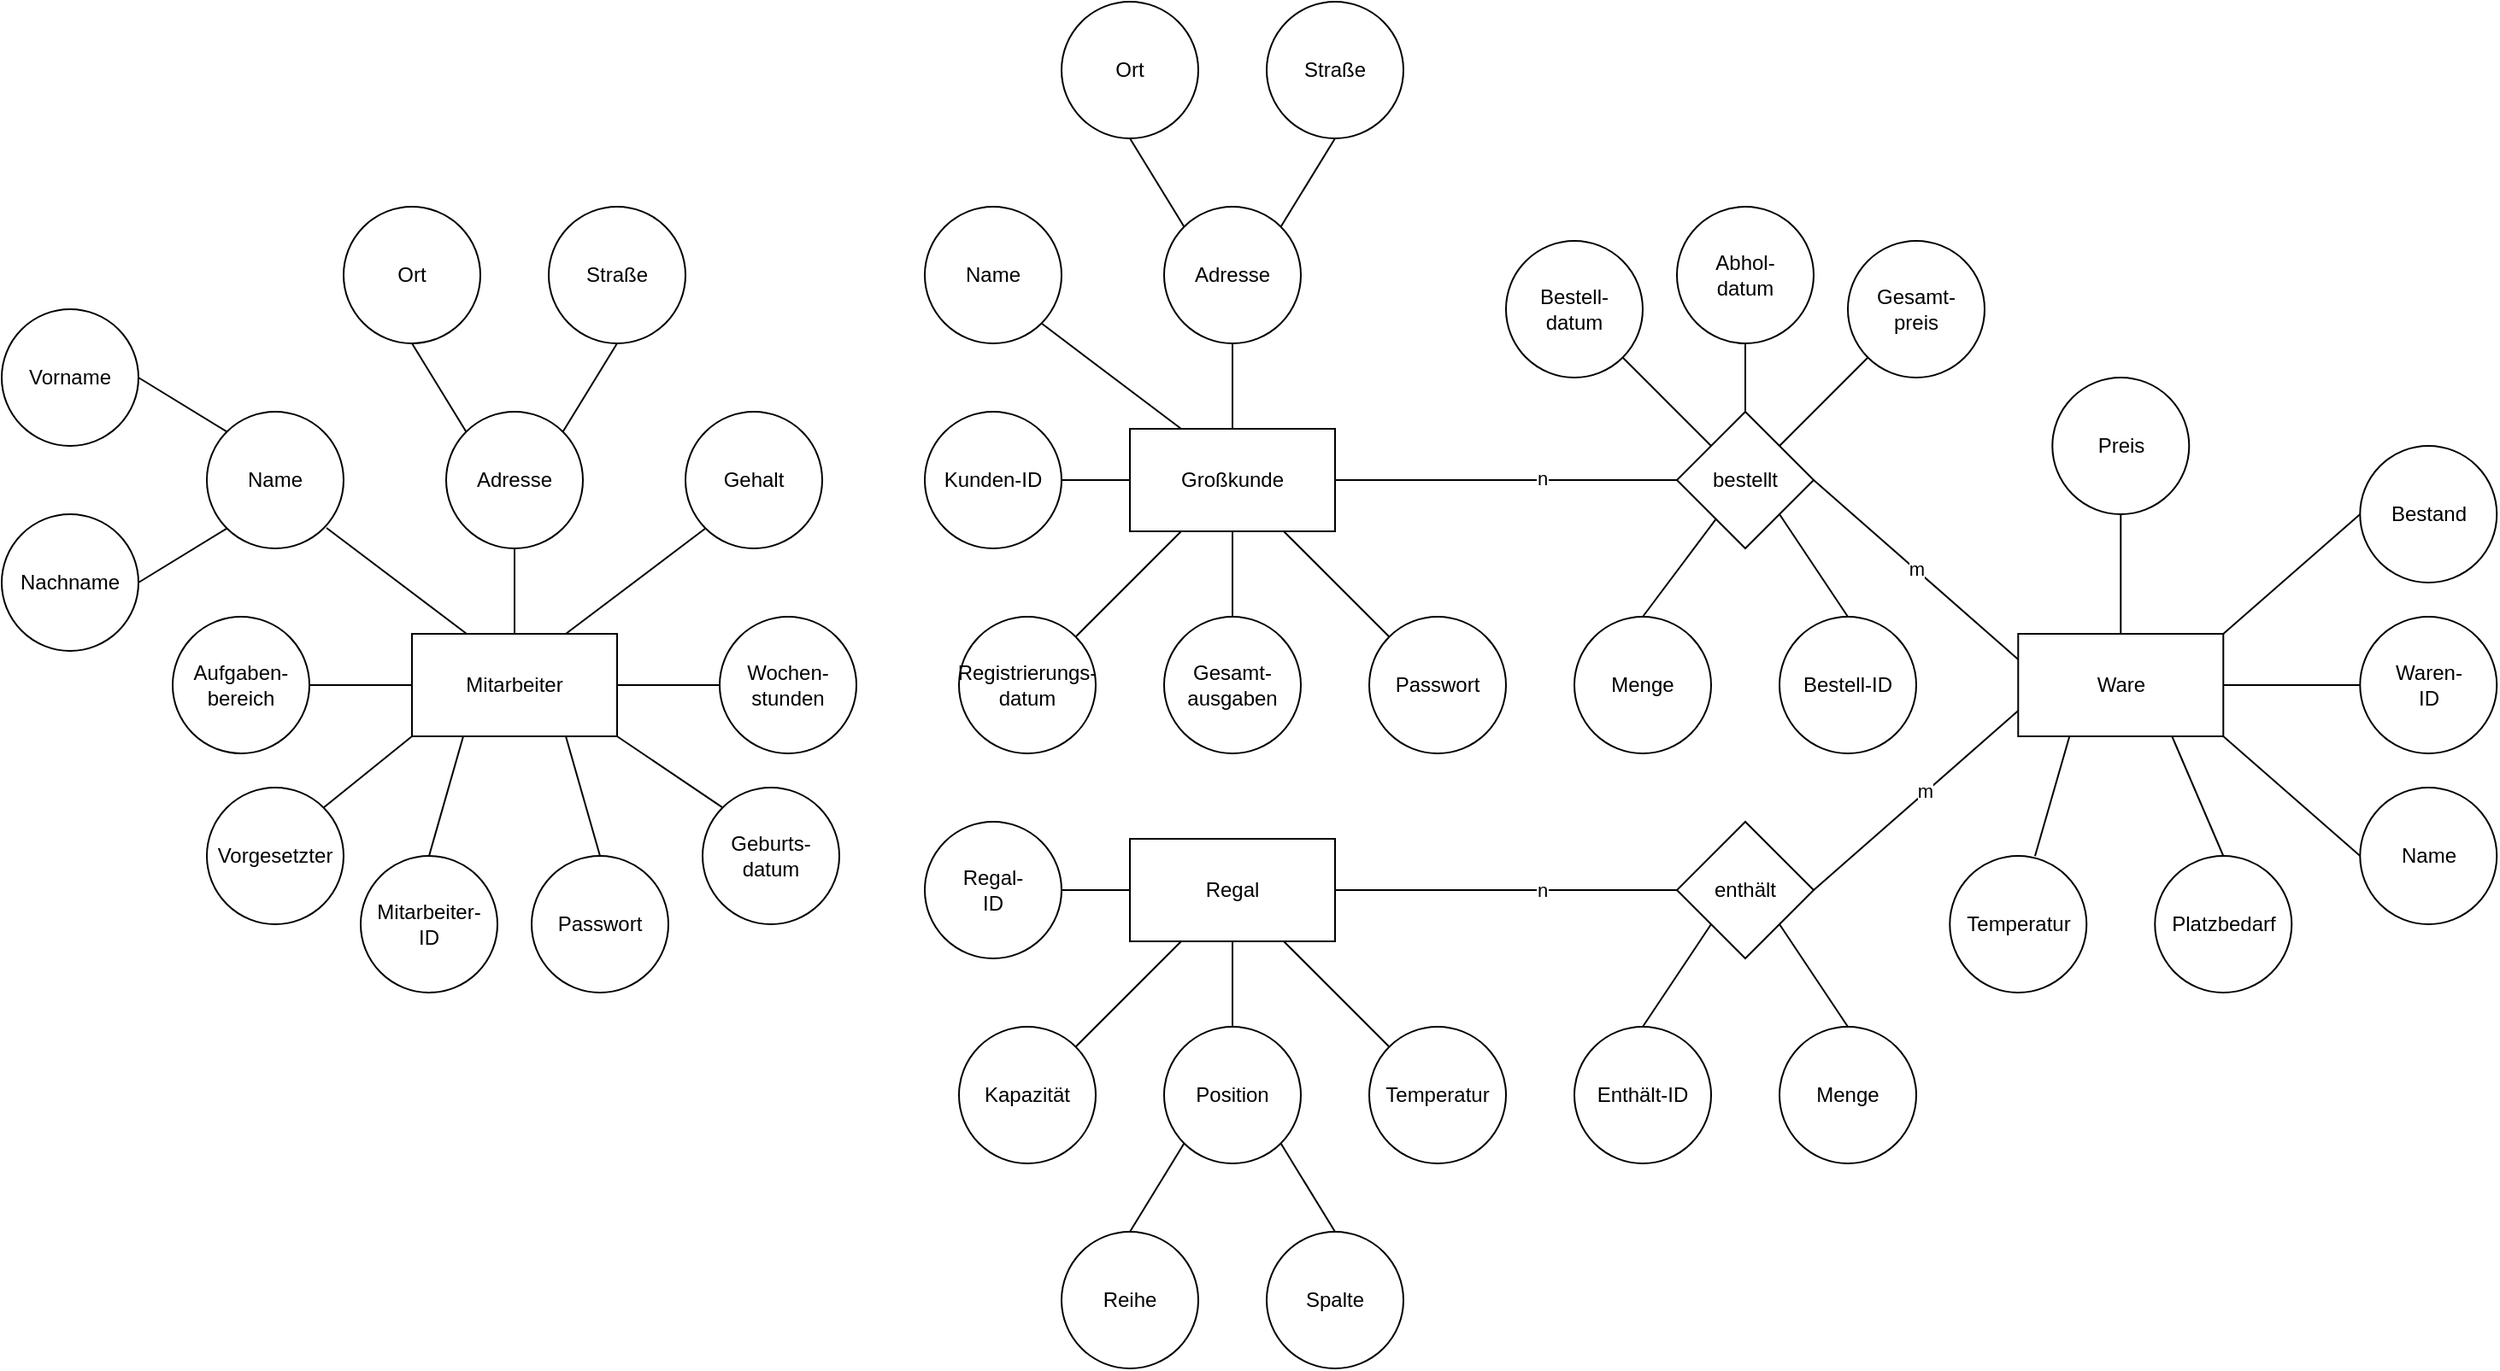 <mxfile version="24.9.3">
  <diagram name="Seite-1" id="Cpa8xOZp_i8nYdTgI-lq">
    <mxGraphModel dx="798" dy="1124" grid="1" gridSize="10" guides="1" tooltips="1" connect="1" arrows="1" fold="1" page="1" pageScale="1" pageWidth="1654" pageHeight="2336" math="0" shadow="0">
      <root>
        <mxCell id="0" />
        <mxCell id="1" parent="0" />
        <mxCell id="iuTfrtJoyuVmR6Xd3acX-3" value="Regal" style="rounded=0;whiteSpace=wrap;html=1;" parent="1" vertex="1">
          <mxGeometry x="700" y="530" width="120" height="60" as="geometry" />
        </mxCell>
        <mxCell id="iuTfrtJoyuVmR6Xd3acX-4" value="Ware" style="rounded=0;whiteSpace=wrap;html=1;" parent="1" vertex="1">
          <mxGeometry x="1219.64" y="410" width="120" height="60" as="geometry" />
        </mxCell>
        <mxCell id="iuTfrtJoyuVmR6Xd3acX-6" value="Mitarbeiter" style="rounded=0;whiteSpace=wrap;html=1;" parent="1" vertex="1">
          <mxGeometry x="280" y="410" width="120" height="60" as="geometry" />
        </mxCell>
        <mxCell id="iuTfrtJoyuVmR6Xd3acX-12" value="Großkunde" style="rounded=0;whiteSpace=wrap;html=1;" parent="1" vertex="1">
          <mxGeometry x="700" y="290" width="120" height="60" as="geometry" />
        </mxCell>
        <mxCell id="iuTfrtJoyuVmR6Xd3acX-18" value="bestellt" style="rhombus;whiteSpace=wrap;html=1;" parent="1" vertex="1">
          <mxGeometry x="1020" y="280" width="80" height="80" as="geometry" />
        </mxCell>
        <mxCell id="iuTfrtJoyuVmR6Xd3acX-19" value="Name" style="ellipse;whiteSpace=wrap;html=1;aspect=fixed;" parent="1" vertex="1">
          <mxGeometry x="580" y="160" width="80" height="80" as="geometry" />
        </mxCell>
        <mxCell id="iuTfrtJoyuVmR6Xd3acX-20" value="Adresse" style="ellipse;whiteSpace=wrap;html=1;aspect=fixed;" parent="1" vertex="1">
          <mxGeometry x="720" y="160" width="80" height="80" as="geometry" />
        </mxCell>
        <mxCell id="iuTfrtJoyuVmR6Xd3acX-21" value="Ort" style="ellipse;whiteSpace=wrap;html=1;aspect=fixed;" parent="1" vertex="1">
          <mxGeometry x="660" y="40" width="80" height="80" as="geometry" />
        </mxCell>
        <mxCell id="iuTfrtJoyuVmR6Xd3acX-22" value="Straße" style="ellipse;whiteSpace=wrap;html=1;aspect=fixed;" parent="1" vertex="1">
          <mxGeometry x="780" y="40" width="80" height="80" as="geometry" />
        </mxCell>
        <mxCell id="iuTfrtJoyuVmR6Xd3acX-29" value="" style="endArrow=none;html=1;rounded=0;entryX=1;entryY=0.5;entryDx=0;entryDy=0;exitX=0;exitY=0.5;exitDx=0;exitDy=0;" parent="1" source="iuTfrtJoyuVmR6Xd3acX-18" target="iuTfrtJoyuVmR6Xd3acX-12" edge="1">
          <mxGeometry width="50" height="50" relative="1" as="geometry">
            <mxPoint x="780" y="510" as="sourcePoint" />
            <mxPoint x="830" y="460" as="targetPoint" />
          </mxGeometry>
        </mxCell>
        <mxCell id="BdsreHYWXE9upy7GvJNc-5" value="n" style="edgeLabel;html=1;align=center;verticalAlign=middle;resizable=0;points=[];" parent="iuTfrtJoyuVmR6Xd3acX-29" vertex="1" connectable="0">
          <mxGeometry x="-0.211" y="-1" relative="1" as="geometry">
            <mxPoint as="offset" />
          </mxGeometry>
        </mxCell>
        <mxCell id="iuTfrtJoyuVmR6Xd3acX-31" value="enthält" style="rhombus;whiteSpace=wrap;html=1;" parent="1" vertex="1">
          <mxGeometry x="1020" y="520" width="80" height="80" as="geometry" />
        </mxCell>
        <mxCell id="iuTfrtJoyuVmR6Xd3acX-33" value="" style="endArrow=none;html=1;rounded=0;entryX=1;entryY=0.5;entryDx=0;entryDy=0;exitX=0;exitY=0.5;exitDx=0;exitDy=0;" parent="1" source="iuTfrtJoyuVmR6Xd3acX-31" target="iuTfrtJoyuVmR6Xd3acX-3" edge="1">
          <mxGeometry width="50" height="50" relative="1" as="geometry">
            <mxPoint x="910" y="450" as="sourcePoint" />
            <mxPoint x="830" y="450" as="targetPoint" />
          </mxGeometry>
        </mxCell>
        <mxCell id="BdsreHYWXE9upy7GvJNc-7" value="n" style="edgeLabel;html=1;align=center;verticalAlign=middle;resizable=0;points=[];" parent="iuTfrtJoyuVmR6Xd3acX-33" vertex="1" connectable="0">
          <mxGeometry x="-0.211" relative="1" as="geometry">
            <mxPoint as="offset" />
          </mxGeometry>
        </mxCell>
        <mxCell id="iuTfrtJoyuVmR6Xd3acX-34" value="Menge" style="ellipse;whiteSpace=wrap;html=1;aspect=fixed;" parent="1" vertex="1">
          <mxGeometry x="1080" y="640" width="80" height="80" as="geometry" />
        </mxCell>
        <mxCell id="iuTfrtJoyuVmR6Xd3acX-35" value="Menge" style="ellipse;whiteSpace=wrap;html=1;aspect=fixed;" parent="1" vertex="1">
          <mxGeometry x="960" y="400" width="80" height="80" as="geometry" />
        </mxCell>
        <mxCell id="iuTfrtJoyuVmR6Xd3acX-36" value="" style="endArrow=none;html=1;rounded=0;entryX=1;entryY=1;entryDx=0;entryDy=0;exitX=0.5;exitY=0;exitDx=0;exitDy=0;" parent="1" source="iuTfrtJoyuVmR6Xd3acX-34" target="iuTfrtJoyuVmR6Xd3acX-31" edge="1">
          <mxGeometry width="50" height="50" relative="1" as="geometry">
            <mxPoint x="1030" y="780" as="sourcePoint" />
            <mxPoint x="1080" y="730" as="targetPoint" />
          </mxGeometry>
        </mxCell>
        <mxCell id="iuTfrtJoyuVmR6Xd3acX-38" value="Bestand" style="ellipse;whiteSpace=wrap;html=1;aspect=fixed;" parent="1" vertex="1">
          <mxGeometry x="1419.64" y="300" width="80" height="80" as="geometry" />
        </mxCell>
        <mxCell id="iuTfrtJoyuVmR6Xd3acX-40" value="Name" style="ellipse;whiteSpace=wrap;html=1;aspect=fixed;" parent="1" vertex="1">
          <mxGeometry x="1419.64" y="500" width="80" height="80" as="geometry" />
        </mxCell>
        <mxCell id="iuTfrtJoyuVmR6Xd3acX-43" value="&lt;div&gt;Aufgaben-&lt;/div&gt;&lt;div&gt;bereich&lt;br&gt;&lt;/div&gt;" style="ellipse;whiteSpace=wrap;html=1;aspect=fixed;" parent="1" vertex="1">
          <mxGeometry x="140" y="400" width="80" height="80" as="geometry" />
        </mxCell>
        <mxCell id="iuTfrtJoyuVmR6Xd3acX-44" value="Gehalt" style="ellipse;whiteSpace=wrap;html=1;aspect=fixed;" parent="1" vertex="1">
          <mxGeometry x="440" y="280" width="80" height="80" as="geometry" />
        </mxCell>
        <mxCell id="iuTfrtJoyuVmR6Xd3acX-45" value="Wochen-stunden" style="ellipse;whiteSpace=wrap;html=1;aspect=fixed;" parent="1" vertex="1">
          <mxGeometry x="460" y="400" width="80" height="80" as="geometry" />
        </mxCell>
        <mxCell id="iuTfrtJoyuVmR6Xd3acX-47" value="Position" style="ellipse;whiteSpace=wrap;html=1;aspect=fixed;" parent="1" vertex="1">
          <mxGeometry x="720" y="640" width="80" height="80" as="geometry" />
        </mxCell>
        <mxCell id="iuTfrtJoyuVmR6Xd3acX-48" value="Reihe" style="ellipse;whiteSpace=wrap;html=1;aspect=fixed;" parent="1" vertex="1">
          <mxGeometry x="660" y="760" width="80" height="80" as="geometry" />
        </mxCell>
        <mxCell id="iuTfrtJoyuVmR6Xd3acX-49" value="Spalte" style="ellipse;whiteSpace=wrap;html=1;aspect=fixed;" parent="1" vertex="1">
          <mxGeometry x="780" y="760" width="80" height="80" as="geometry" />
        </mxCell>
        <mxCell id="iuTfrtJoyuVmR6Xd3acX-50" value="&lt;div&gt;Kunden-ID&lt;br&gt;&lt;/div&gt;" style="ellipse;whiteSpace=wrap;html=1;aspect=fixed;" parent="1" vertex="1">
          <mxGeometry x="580" y="280" width="80" height="80" as="geometry" />
        </mxCell>
        <mxCell id="iuTfrtJoyuVmR6Xd3acX-51" value="&lt;div&gt;Regal-&lt;/div&gt;&lt;div&gt;ID&lt;br&gt;&lt;/div&gt;" style="ellipse;whiteSpace=wrap;html=1;aspect=fixed;" parent="1" vertex="1">
          <mxGeometry x="580" y="520" width="80" height="80" as="geometry" />
        </mxCell>
        <mxCell id="iuTfrtJoyuVmR6Xd3acX-52" value="&lt;div&gt;Waren-&lt;/div&gt;&lt;div&gt;ID&lt;br&gt;&lt;/div&gt;" style="ellipse;whiteSpace=wrap;html=1;aspect=fixed;" parent="1" vertex="1">
          <mxGeometry x="1419.64" y="400" width="80" height="80" as="geometry" />
        </mxCell>
        <mxCell id="iuTfrtJoyuVmR6Xd3acX-53" value="" style="endArrow=none;html=1;rounded=0;entryX=1;entryY=0.5;entryDx=0;entryDy=0;exitX=0;exitY=0.5;exitDx=0;exitDy=0;" parent="1" source="iuTfrtJoyuVmR6Xd3acX-52" target="iuTfrtJoyuVmR6Xd3acX-4" edge="1">
          <mxGeometry width="50" height="50" relative="1" as="geometry">
            <mxPoint x="1149.64" y="760" as="sourcePoint" />
            <mxPoint x="1199.64" y="710" as="targetPoint" />
          </mxGeometry>
        </mxCell>
        <mxCell id="iuTfrtJoyuVmR6Xd3acX-54" value="" style="endArrow=none;html=1;rounded=0;exitX=0.5;exitY=1;exitDx=0;exitDy=0;entryX=1;entryY=0;entryDx=0;entryDy=0;" parent="1" source="iuTfrtJoyuVmR6Xd3acX-22" target="iuTfrtJoyuVmR6Xd3acX-20" edge="1">
          <mxGeometry width="50" height="50" relative="1" as="geometry">
            <mxPoint x="840" y="180" as="sourcePoint" />
            <mxPoint x="890" y="130" as="targetPoint" />
          </mxGeometry>
        </mxCell>
        <mxCell id="iuTfrtJoyuVmR6Xd3acX-55" value="" style="endArrow=none;html=1;rounded=0;exitX=0.5;exitY=1;exitDx=0;exitDy=0;entryX=0;entryY=0;entryDx=0;entryDy=0;" parent="1" source="iuTfrtJoyuVmR6Xd3acX-21" target="iuTfrtJoyuVmR6Xd3acX-20" edge="1">
          <mxGeometry width="50" height="50" relative="1" as="geometry">
            <mxPoint x="862" y="118" as="sourcePoint" />
            <mxPoint x="798" y="182" as="targetPoint" />
          </mxGeometry>
        </mxCell>
        <mxCell id="iuTfrtJoyuVmR6Xd3acX-57" value="" style="endArrow=none;html=1;rounded=0;exitX=0.5;exitY=1;exitDx=0;exitDy=0;entryX=0.5;entryY=0;entryDx=0;entryDy=0;" parent="1" source="iuTfrtJoyuVmR6Xd3acX-20" target="iuTfrtJoyuVmR6Xd3acX-12" edge="1">
          <mxGeometry width="50" height="50" relative="1" as="geometry">
            <mxPoint x="770" y="130" as="sourcePoint" />
            <mxPoint x="770" y="170" as="targetPoint" />
          </mxGeometry>
        </mxCell>
        <mxCell id="iuTfrtJoyuVmR6Xd3acX-58" value="" style="endArrow=none;html=1;rounded=0;exitX=1;exitY=1;exitDx=0;exitDy=0;entryX=0.25;entryY=0;entryDx=0;entryDy=0;" parent="1" source="iuTfrtJoyuVmR6Xd3acX-19" target="iuTfrtJoyuVmR6Xd3acX-12" edge="1">
          <mxGeometry width="50" height="50" relative="1" as="geometry">
            <mxPoint x="770" y="250" as="sourcePoint" />
            <mxPoint x="770" y="300" as="targetPoint" />
          </mxGeometry>
        </mxCell>
        <mxCell id="iuTfrtJoyuVmR6Xd3acX-59" value="" style="endArrow=none;html=1;rounded=0;exitX=1;exitY=0.5;exitDx=0;exitDy=0;entryX=0;entryY=0.5;entryDx=0;entryDy=0;" parent="1" source="iuTfrtJoyuVmR6Xd3acX-50" target="iuTfrtJoyuVmR6Xd3acX-12" edge="1">
          <mxGeometry width="50" height="50" relative="1" as="geometry">
            <mxPoint x="658" y="238" as="sourcePoint" />
            <mxPoint x="710" y="300" as="targetPoint" />
          </mxGeometry>
        </mxCell>
        <mxCell id="iuTfrtJoyuVmR6Xd3acX-60" value="" style="endArrow=none;html=1;rounded=0;exitX=1;exitY=0.5;exitDx=0;exitDy=0;entryX=0;entryY=0.5;entryDx=0;entryDy=0;" parent="1" source="iuTfrtJoyuVmR6Xd3acX-51" target="iuTfrtJoyuVmR6Xd3acX-3" edge="1">
          <mxGeometry width="50" height="50" relative="1" as="geometry">
            <mxPoint x="670" y="450" as="sourcePoint" />
            <mxPoint x="710" y="450" as="targetPoint" />
          </mxGeometry>
        </mxCell>
        <mxCell id="iuTfrtJoyuVmR6Xd3acX-61" value="" style="endArrow=none;html=1;rounded=0;exitX=0.5;exitY=0;exitDx=0;exitDy=0;entryX=0.5;entryY=1;entryDx=0;entryDy=0;" parent="1" source="iuTfrtJoyuVmR6Xd3acX-47" target="iuTfrtJoyuVmR6Xd3acX-3" edge="1">
          <mxGeometry width="50" height="50" relative="1" as="geometry">
            <mxPoint x="670" y="570" as="sourcePoint" />
            <mxPoint x="710" y="570" as="targetPoint" />
          </mxGeometry>
        </mxCell>
        <mxCell id="iuTfrtJoyuVmR6Xd3acX-62" value="" style="endArrow=none;html=1;rounded=0;exitX=1;exitY=1;exitDx=0;exitDy=0;entryX=0.5;entryY=0;entryDx=0;entryDy=0;" parent="1" source="iuTfrtJoyuVmR6Xd3acX-47" target="iuTfrtJoyuVmR6Xd3acX-49" edge="1">
          <mxGeometry width="50" height="50" relative="1" as="geometry">
            <mxPoint x="770" y="650" as="sourcePoint" />
            <mxPoint x="770" y="600" as="targetPoint" />
          </mxGeometry>
        </mxCell>
        <mxCell id="iuTfrtJoyuVmR6Xd3acX-63" value="" style="endArrow=none;html=1;rounded=0;exitX=0;exitY=1;exitDx=0;exitDy=0;entryX=0.5;entryY=0;entryDx=0;entryDy=0;" parent="1" source="iuTfrtJoyuVmR6Xd3acX-47" target="iuTfrtJoyuVmR6Xd3acX-48" edge="1">
          <mxGeometry width="50" height="50" relative="1" as="geometry">
            <mxPoint x="798" y="718" as="sourcePoint" />
            <mxPoint x="830" y="770" as="targetPoint" />
          </mxGeometry>
        </mxCell>
        <mxCell id="iuTfrtJoyuVmR6Xd3acX-65" value="" style="endArrow=none;html=1;rounded=0;entryX=0;entryY=0.5;entryDx=0;entryDy=0;exitX=1;exitY=0;exitDx=0;exitDy=0;" parent="1" source="iuTfrtJoyuVmR6Xd3acX-4" target="iuTfrtJoyuVmR6Xd3acX-38" edge="1">
          <mxGeometry width="50" height="50" relative="1" as="geometry">
            <mxPoint x="1289.64" y="840" as="sourcePoint" />
            <mxPoint x="1339.64" y="790" as="targetPoint" />
          </mxGeometry>
        </mxCell>
        <mxCell id="iuTfrtJoyuVmR6Xd3acX-66" value="" style="endArrow=none;html=1;rounded=0;entryX=1;entryY=1;entryDx=0;entryDy=0;exitX=0;exitY=0.5;exitDx=0;exitDy=0;" parent="1" source="iuTfrtJoyuVmR6Xd3acX-40" target="iuTfrtJoyuVmR6Xd3acX-4" edge="1">
          <mxGeometry width="50" height="50" relative="1" as="geometry">
            <mxPoint x="1299.64" y="770" as="sourcePoint" />
            <mxPoint x="1349.64" y="720" as="targetPoint" />
          </mxGeometry>
        </mxCell>
        <mxCell id="iuTfrtJoyuVmR6Xd3acX-67" value="&lt;div&gt;Mitarbeiter-&lt;/div&gt;&lt;div&gt;ID&lt;br&gt;&lt;/div&gt;" style="ellipse;whiteSpace=wrap;html=1;aspect=fixed;" parent="1" vertex="1">
          <mxGeometry x="250" y="540" width="80" height="80" as="geometry" />
        </mxCell>
        <mxCell id="iuTfrtJoyuVmR6Xd3acX-68" value="Name" style="ellipse;whiteSpace=wrap;html=1;aspect=fixed;" parent="1" vertex="1">
          <mxGeometry x="160" y="280" width="80" height="80" as="geometry" />
        </mxCell>
        <mxCell id="iuTfrtJoyuVmR6Xd3acX-69" value="Adresse" style="ellipse;whiteSpace=wrap;html=1;aspect=fixed;" parent="1" vertex="1">
          <mxGeometry x="300" y="280" width="80" height="80" as="geometry" />
        </mxCell>
        <mxCell id="iuTfrtJoyuVmR6Xd3acX-70" value="Ort" style="ellipse;whiteSpace=wrap;html=1;aspect=fixed;" parent="1" vertex="1">
          <mxGeometry x="240" y="160" width="80" height="80" as="geometry" />
        </mxCell>
        <mxCell id="iuTfrtJoyuVmR6Xd3acX-71" value="Straße" style="ellipse;whiteSpace=wrap;html=1;aspect=fixed;" parent="1" vertex="1">
          <mxGeometry x="360" y="160" width="80" height="80" as="geometry" />
        </mxCell>
        <mxCell id="iuTfrtJoyuVmR6Xd3acX-73" value="" style="endArrow=none;html=1;rounded=0;exitX=0.5;exitY=1;exitDx=0;exitDy=0;entryX=1;entryY=0;entryDx=0;entryDy=0;" parent="1" source="iuTfrtJoyuVmR6Xd3acX-71" target="iuTfrtJoyuVmR6Xd3acX-69" edge="1">
          <mxGeometry width="50" height="50" relative="1" as="geometry">
            <mxPoint x="420" y="300" as="sourcePoint" />
            <mxPoint x="470" y="250" as="targetPoint" />
          </mxGeometry>
        </mxCell>
        <mxCell id="iuTfrtJoyuVmR6Xd3acX-77" value="" style="endArrow=none;html=1;rounded=0;exitX=1;exitY=1;exitDx=0;exitDy=0;entryX=0.25;entryY=0;entryDx=0;entryDy=0;" parent="1" edge="1">
          <mxGeometry width="50" height="50" relative="1" as="geometry">
            <mxPoint x="230" y="348" as="sourcePoint" />
            <mxPoint x="312" y="410" as="targetPoint" />
          </mxGeometry>
        </mxCell>
        <mxCell id="iuTfrtJoyuVmR6Xd3acX-81" style="rounded=0;orthogonalLoop=1;jettySize=auto;html=1;exitX=1;exitY=0.5;exitDx=0;exitDy=0;entryX=0;entryY=0;entryDx=0;entryDy=0;endArrow=none;endFill=0;" parent="1" source="iuTfrtJoyuVmR6Xd3acX-78" target="iuTfrtJoyuVmR6Xd3acX-68" edge="1">
          <mxGeometry relative="1" as="geometry" />
        </mxCell>
        <mxCell id="iuTfrtJoyuVmR6Xd3acX-78" value="Vorname" style="ellipse;whiteSpace=wrap;html=1;aspect=fixed;" parent="1" vertex="1">
          <mxGeometry x="40" y="220" width="80" height="80" as="geometry" />
        </mxCell>
        <mxCell id="iuTfrtJoyuVmR6Xd3acX-80" style="rounded=0;orthogonalLoop=1;jettySize=auto;html=1;exitX=1;exitY=0.5;exitDx=0;exitDy=0;entryX=0;entryY=1;entryDx=0;entryDy=0;startArrow=none;startFill=0;endArrow=none;endFill=0;" parent="1" source="iuTfrtJoyuVmR6Xd3acX-79" target="iuTfrtJoyuVmR6Xd3acX-68" edge="1">
          <mxGeometry relative="1" as="geometry" />
        </mxCell>
        <mxCell id="iuTfrtJoyuVmR6Xd3acX-79" value="Nachname" style="ellipse;whiteSpace=wrap;html=1;aspect=fixed;" parent="1" vertex="1">
          <mxGeometry x="40" y="340" width="80" height="80" as="geometry" />
        </mxCell>
        <mxCell id="iuTfrtJoyuVmR6Xd3acX-82" value="" style="endArrow=none;html=1;rounded=0;exitX=0;exitY=1;exitDx=0;exitDy=0;entryX=0.75;entryY=0;entryDx=0;entryDy=0;" parent="1" source="iuTfrtJoyuVmR6Xd3acX-44" target="iuTfrtJoyuVmR6Xd3acX-6" edge="1">
          <mxGeometry width="50" height="50" relative="1" as="geometry">
            <mxPoint x="240" y="358" as="sourcePoint" />
            <mxPoint x="322" y="420" as="targetPoint" />
          </mxGeometry>
        </mxCell>
        <mxCell id="iuTfrtJoyuVmR6Xd3acX-83" value="Preis" style="ellipse;whiteSpace=wrap;html=1;aspect=fixed;" parent="1" vertex="1">
          <mxGeometry x="1239.64" y="260" width="80" height="80" as="geometry" />
        </mxCell>
        <mxCell id="iuTfrtJoyuVmR6Xd3acX-84" value="" style="endArrow=none;html=1;rounded=0;entryX=1;entryY=0.5;entryDx=0;entryDy=0;exitX=0;exitY=0.75;exitDx=0;exitDy=0;" parent="1" source="iuTfrtJoyuVmR6Xd3acX-4" target="iuTfrtJoyuVmR6Xd3acX-31" edge="1">
          <mxGeometry width="50" height="50" relative="1" as="geometry">
            <mxPoint x="1130" y="540" as="sourcePoint" />
            <mxPoint x="1180" y="490" as="targetPoint" />
          </mxGeometry>
        </mxCell>
        <mxCell id="BdsreHYWXE9upy7GvJNc-8" value="m" style="edgeLabel;html=1;align=center;verticalAlign=middle;resizable=0;points=[];" parent="iuTfrtJoyuVmR6Xd3acX-84" vertex="1" connectable="0">
          <mxGeometry x="-0.086" y="-1" relative="1" as="geometry">
            <mxPoint as="offset" />
          </mxGeometry>
        </mxCell>
        <mxCell id="iuTfrtJoyuVmR6Xd3acX-85" value="" style="endArrow=none;html=1;rounded=0;entryX=1;entryY=0.5;entryDx=0;entryDy=0;exitX=0;exitY=0.25;exitDx=0;exitDy=0;" parent="1" source="iuTfrtJoyuVmR6Xd3acX-4" target="iuTfrtJoyuVmR6Xd3acX-18" edge="1">
          <mxGeometry width="50" height="50" relative="1" as="geometry">
            <mxPoint x="1150" y="405" as="sourcePoint" />
            <mxPoint x="1070" y="450" as="targetPoint" />
          </mxGeometry>
        </mxCell>
        <mxCell id="BdsreHYWXE9upy7GvJNc-6" value="m" style="edgeLabel;html=1;align=center;verticalAlign=middle;resizable=0;points=[];" parent="iuTfrtJoyuVmR6Xd3acX-85" vertex="1" connectable="0">
          <mxGeometry x="0.007" y="-1" relative="1" as="geometry">
            <mxPoint as="offset" />
          </mxGeometry>
        </mxCell>
        <mxCell id="iuTfrtJoyuVmR6Xd3acX-86" value="" style="endArrow=none;html=1;rounded=0;entryX=0.5;entryY=1;entryDx=0;entryDy=0;exitX=0.5;exitY=0;exitDx=0;exitDy=0;" parent="1" source="iuTfrtJoyuVmR6Xd3acX-4" target="iuTfrtJoyuVmR6Xd3acX-83" edge="1">
          <mxGeometry width="50" height="50" relative="1" as="geometry">
            <mxPoint x="1349.64" y="420" as="sourcePoint" />
            <mxPoint x="1429.64" y="350" as="targetPoint" />
          </mxGeometry>
        </mxCell>
        <mxCell id="iuTfrtJoyuVmR6Xd3acX-90" value="" style="endArrow=none;html=1;rounded=0;exitX=1;exitY=0.5;exitDx=0;exitDy=0;entryX=0;entryY=0.5;entryDx=0;entryDy=0;" parent="1" source="iuTfrtJoyuVmR6Xd3acX-6" target="iuTfrtJoyuVmR6Xd3acX-45" edge="1">
          <mxGeometry width="50" height="50" relative="1" as="geometry">
            <mxPoint x="400" y="479" as="sourcePoint" />
            <mxPoint x="460" y="479" as="targetPoint" />
          </mxGeometry>
        </mxCell>
        <mxCell id="iuTfrtJoyuVmR6Xd3acX-91" value="" style="endArrow=none;html=1;rounded=0;exitX=1;exitY=0.5;exitDx=0;exitDy=0;entryX=0;entryY=0.5;entryDx=0;entryDy=0;" parent="1" source="iuTfrtJoyuVmR6Xd3acX-43" target="iuTfrtJoyuVmR6Xd3acX-6" edge="1">
          <mxGeometry width="50" height="50" relative="1" as="geometry">
            <mxPoint x="410" y="450" as="sourcePoint" />
            <mxPoint x="470" y="450" as="targetPoint" />
          </mxGeometry>
        </mxCell>
        <mxCell id="iuTfrtJoyuVmR6Xd3acX-92" value="" style="endArrow=none;html=1;rounded=0;exitX=0.25;exitY=1;exitDx=0;exitDy=0;entryX=0.5;entryY=0;entryDx=0;entryDy=0;" parent="1" source="iuTfrtJoyuVmR6Xd3acX-6" target="iuTfrtJoyuVmR6Xd3acX-67" edge="1">
          <mxGeometry width="50" height="50" relative="1" as="geometry">
            <mxPoint x="440" y="590" as="sourcePoint" />
            <mxPoint x="440" y="640" as="targetPoint" />
          </mxGeometry>
        </mxCell>
        <mxCell id="iuTfrtJoyuVmR6Xd3acX-97" value="" style="endArrow=none;html=1;rounded=0;exitX=0.5;exitY=0;exitDx=0;exitDy=0;entryX=0.5;entryY=1;entryDx=0;entryDy=0;" parent="1" source="iuTfrtJoyuVmR6Xd3acX-6" target="iuTfrtJoyuVmR6Xd3acX-69" edge="1">
          <mxGeometry width="50" height="50" relative="1" as="geometry">
            <mxPoint x="350" y="250" as="sourcePoint" />
            <mxPoint x="350" y="290" as="targetPoint" />
          </mxGeometry>
        </mxCell>
        <mxCell id="BdsreHYWXE9upy7GvJNc-1" value="&lt;div&gt;Geburts-&lt;/div&gt;&lt;div&gt;datum&lt;/div&gt;" style="ellipse;whiteSpace=wrap;html=1;aspect=fixed;" parent="1" vertex="1">
          <mxGeometry x="450" y="500" width="80" height="80" as="geometry" />
        </mxCell>
        <mxCell id="BdsreHYWXE9upy7GvJNc-2" value="" style="endArrow=none;html=1;rounded=0;exitX=1;exitY=1;exitDx=0;exitDy=0;entryX=0;entryY=0;entryDx=0;entryDy=0;" parent="1" source="iuTfrtJoyuVmR6Xd3acX-6" target="BdsreHYWXE9upy7GvJNc-1" edge="1">
          <mxGeometry width="50" height="50" relative="1" as="geometry">
            <mxPoint x="410" y="450" as="sourcePoint" />
            <mxPoint x="470" y="450" as="targetPoint" />
          </mxGeometry>
        </mxCell>
        <mxCell id="BdsreHYWXE9upy7GvJNc-3" value="Vorgesetzter" style="ellipse;whiteSpace=wrap;html=1;aspect=fixed;" parent="1" vertex="1">
          <mxGeometry x="160" y="500" width="80" height="80" as="geometry" />
        </mxCell>
        <mxCell id="BdsreHYWXE9upy7GvJNc-4" value="" style="endArrow=none;html=1;rounded=0;exitX=1;exitY=0;exitDx=0;exitDy=0;entryX=0;entryY=1;entryDx=0;entryDy=0;" parent="1" source="BdsreHYWXE9upy7GvJNc-3" target="iuTfrtJoyuVmR6Xd3acX-6" edge="1">
          <mxGeometry width="50" height="50" relative="1" as="geometry">
            <mxPoint x="240" y="358" as="sourcePoint" />
            <mxPoint x="322" y="420" as="targetPoint" />
          </mxGeometry>
        </mxCell>
        <mxCell id="BdsreHYWXE9upy7GvJNc-9" value="&lt;div&gt;Registrierungs-&lt;/div&gt;&lt;div&gt;datum&lt;br&gt;&lt;/div&gt;" style="ellipse;whiteSpace=wrap;html=1;aspect=fixed;" parent="1" vertex="1">
          <mxGeometry x="600" y="400" width="80" height="80" as="geometry" />
        </mxCell>
        <mxCell id="BdsreHYWXE9upy7GvJNc-10" value="&lt;div&gt;Gesamt-&lt;/div&gt;&lt;div&gt;ausgaben&lt;br&gt;&lt;/div&gt;" style="ellipse;whiteSpace=wrap;html=1;aspect=fixed;" parent="1" vertex="1">
          <mxGeometry x="720" y="400" width="80" height="80" as="geometry" />
        </mxCell>
        <mxCell id="BdsreHYWXE9upy7GvJNc-11" value="" style="endArrow=none;html=1;rounded=0;exitX=1;exitY=0;exitDx=0;exitDy=0;entryX=0.25;entryY=1;entryDx=0;entryDy=0;" parent="1" source="BdsreHYWXE9upy7GvJNc-9" target="iuTfrtJoyuVmR6Xd3acX-12" edge="1">
          <mxGeometry width="50" height="50" relative="1" as="geometry">
            <mxPoint x="658" y="238" as="sourcePoint" />
            <mxPoint x="740" y="300" as="targetPoint" />
          </mxGeometry>
        </mxCell>
        <mxCell id="BdsreHYWXE9upy7GvJNc-12" value="" style="endArrow=none;html=1;rounded=0;exitX=0.5;exitY=0;exitDx=0;exitDy=0;entryX=0.5;entryY=1;entryDx=0;entryDy=0;" parent="1" source="BdsreHYWXE9upy7GvJNc-10" target="iuTfrtJoyuVmR6Xd3acX-12" edge="1">
          <mxGeometry width="50" height="50" relative="1" as="geometry">
            <mxPoint x="658" y="422" as="sourcePoint" />
            <mxPoint x="740" y="360" as="targetPoint" />
          </mxGeometry>
        </mxCell>
        <mxCell id="BdsreHYWXE9upy7GvJNc-13" value="Platzbedarf" style="ellipse;whiteSpace=wrap;html=1;aspect=fixed;" parent="1" vertex="1">
          <mxGeometry x="1299.64" y="540" width="80" height="80" as="geometry" />
        </mxCell>
        <mxCell id="BdsreHYWXE9upy7GvJNc-14" value="" style="endArrow=none;html=1;rounded=0;entryX=0.75;entryY=1;entryDx=0;entryDy=0;exitX=0.5;exitY=0;exitDx=0;exitDy=0;" parent="1" source="BdsreHYWXE9upy7GvJNc-13" target="iuTfrtJoyuVmR6Xd3acX-4" edge="1">
          <mxGeometry width="50" height="50" relative="1" as="geometry">
            <mxPoint x="1429.64" y="550" as="sourcePoint" />
            <mxPoint x="1349.64" y="480" as="targetPoint" />
          </mxGeometry>
        </mxCell>
        <mxCell id="BdsreHYWXE9upy7GvJNc-15" value="Kapazität" style="ellipse;whiteSpace=wrap;html=1;aspect=fixed;" parent="1" vertex="1">
          <mxGeometry x="600" y="640" width="80" height="80" as="geometry" />
        </mxCell>
        <mxCell id="BdsreHYWXE9upy7GvJNc-16" value="" style="endArrow=none;html=1;rounded=0;exitX=1;exitY=0;exitDx=0;exitDy=0;entryX=0.25;entryY=1;entryDx=0;entryDy=0;" parent="1" source="BdsreHYWXE9upy7GvJNc-15" target="iuTfrtJoyuVmR6Xd3acX-3" edge="1">
          <mxGeometry width="50" height="50" relative="1" as="geometry">
            <mxPoint x="670" y="570" as="sourcePoint" />
            <mxPoint x="710" y="570" as="targetPoint" />
          </mxGeometry>
        </mxCell>
        <mxCell id="BdsreHYWXE9upy7GvJNc-17" value="Temperatur" style="ellipse;whiteSpace=wrap;html=1;aspect=fixed;" parent="1" vertex="1">
          <mxGeometry x="840" y="640" width="80" height="80" as="geometry" />
        </mxCell>
        <mxCell id="BdsreHYWXE9upy7GvJNc-18" value="Temperatur" style="ellipse;whiteSpace=wrap;html=1;aspect=fixed;" parent="1" vertex="1">
          <mxGeometry x="1179.64" y="540" width="80" height="80" as="geometry" />
        </mxCell>
        <mxCell id="BdsreHYWXE9upy7GvJNc-19" value="" style="endArrow=none;html=1;rounded=0;entryX=0.25;entryY=1;entryDx=0;entryDy=0;exitX=0.623;exitY=0.002;exitDx=0;exitDy=0;exitPerimeter=0;" parent="1" source="BdsreHYWXE9upy7GvJNc-18" target="iuTfrtJoyuVmR6Xd3acX-4" edge="1">
          <mxGeometry width="50" height="50" relative="1" as="geometry">
            <mxPoint x="1349.64" y="550" as="sourcePoint" />
            <mxPoint x="1319.64" y="480" as="targetPoint" />
          </mxGeometry>
        </mxCell>
        <mxCell id="BdsreHYWXE9upy7GvJNc-20" value="" style="endArrow=none;html=1;rounded=0;exitX=0.75;exitY=1;exitDx=0;exitDy=0;entryX=0;entryY=0;entryDx=0;entryDy=0;" parent="1" source="iuTfrtJoyuVmR6Xd3acX-3" target="BdsreHYWXE9upy7GvJNc-17" edge="1">
          <mxGeometry width="50" height="50" relative="1" as="geometry">
            <mxPoint x="678" y="662" as="sourcePoint" />
            <mxPoint x="740" y="600" as="targetPoint" />
          </mxGeometry>
        </mxCell>
        <mxCell id="BdsreHYWXE9upy7GvJNc-21" value="" style="endArrow=none;html=1;rounded=0;entryX=0.5;entryY=0;entryDx=0;entryDy=0;" parent="1" source="iuTfrtJoyuVmR6Xd3acX-18" target="iuTfrtJoyuVmR6Xd3acX-35" edge="1">
          <mxGeometry width="50" height="50" relative="1" as="geometry">
            <mxPoint x="1210" y="360" as="sourcePoint" />
            <mxPoint x="1060" y="400" as="targetPoint" />
          </mxGeometry>
        </mxCell>
        <mxCell id="lBME67sRH_QTWLCMI0Vc-2" value="&lt;div&gt;Abhol-&lt;/div&gt;&lt;div&gt;datum&lt;br&gt;&lt;/div&gt;" style="ellipse;whiteSpace=wrap;html=1;aspect=fixed;" parent="1" vertex="1">
          <mxGeometry x="1020" y="160" width="80" height="80" as="geometry" />
        </mxCell>
        <mxCell id="lBME67sRH_QTWLCMI0Vc-3" value="&lt;div&gt;Bestell-&lt;/div&gt;&lt;div&gt;datum&lt;br&gt;&lt;/div&gt;" style="ellipse;whiteSpace=wrap;html=1;aspect=fixed;" parent="1" vertex="1">
          <mxGeometry x="920" y="180" width="80" height="80" as="geometry" />
        </mxCell>
        <mxCell id="lBME67sRH_QTWLCMI0Vc-4" value="&lt;div&gt;Gesamt-&lt;/div&gt;&lt;div&gt;preis&lt;br&gt;&lt;/div&gt;" style="ellipse;whiteSpace=wrap;html=1;aspect=fixed;" parent="1" vertex="1">
          <mxGeometry x="1120" y="180" width="80" height="80" as="geometry" />
        </mxCell>
        <mxCell id="lBME67sRH_QTWLCMI0Vc-11" value="" style="endArrow=none;html=1;rounded=0;exitX=1;exitY=1;exitDx=0;exitDy=0;entryX=0;entryY=0;entryDx=0;entryDy=0;" parent="1" source="lBME67sRH_QTWLCMI0Vc-3" target="iuTfrtJoyuVmR6Xd3acX-18" edge="1">
          <mxGeometry width="50" height="50" relative="1" as="geometry">
            <mxPoint x="1030" y="370" as="sourcePoint" />
            <mxPoint x="1030" y="410" as="targetPoint" />
          </mxGeometry>
        </mxCell>
        <mxCell id="lBME67sRH_QTWLCMI0Vc-12" value="" style="endArrow=none;html=1;rounded=0;exitX=0.5;exitY=1;exitDx=0;exitDy=0;entryX=0.5;entryY=0;entryDx=0;entryDy=0;" parent="1" source="lBME67sRH_QTWLCMI0Vc-2" target="iuTfrtJoyuVmR6Xd3acX-18" edge="1">
          <mxGeometry width="50" height="50" relative="1" as="geometry">
            <mxPoint x="998" y="258" as="sourcePoint" />
            <mxPoint x="1050" y="310" as="targetPoint" />
          </mxGeometry>
        </mxCell>
        <mxCell id="lBME67sRH_QTWLCMI0Vc-13" value="" style="endArrow=none;html=1;rounded=0;exitX=0;exitY=1;exitDx=0;exitDy=0;entryX=1;entryY=0;entryDx=0;entryDy=0;" parent="1" source="lBME67sRH_QTWLCMI0Vc-4" target="iuTfrtJoyuVmR6Xd3acX-18" edge="1">
          <mxGeometry width="50" height="50" relative="1" as="geometry">
            <mxPoint x="1070" y="250" as="sourcePoint" />
            <mxPoint x="1070" y="290" as="targetPoint" />
          </mxGeometry>
        </mxCell>
        <mxCell id="lBME67sRH_QTWLCMI0Vc-14" value="Passwort" style="ellipse;whiteSpace=wrap;html=1;aspect=fixed;" parent="1" vertex="1">
          <mxGeometry x="350" y="540" width="80" height="80" as="geometry" />
        </mxCell>
        <mxCell id="lBME67sRH_QTWLCMI0Vc-15" value="" style="endArrow=none;html=1;rounded=0;exitX=0.75;exitY=1;exitDx=0;exitDy=0;entryX=0.5;entryY=0;entryDx=0;entryDy=0;" parent="1" source="iuTfrtJoyuVmR6Xd3acX-6" target="lBME67sRH_QTWLCMI0Vc-14" edge="1">
          <mxGeometry width="50" height="50" relative="1" as="geometry">
            <mxPoint x="320" y="480" as="sourcePoint" />
            <mxPoint x="290" y="530" as="targetPoint" />
          </mxGeometry>
        </mxCell>
        <mxCell id="lBME67sRH_QTWLCMI0Vc-16" value="Passwort" style="ellipse;whiteSpace=wrap;html=1;aspect=fixed;" parent="1" vertex="1">
          <mxGeometry x="840" y="400" width="80" height="80" as="geometry" />
        </mxCell>
        <mxCell id="lBME67sRH_QTWLCMI0Vc-17" value="" style="endArrow=none;html=1;rounded=0;exitX=0;exitY=0;exitDx=0;exitDy=0;entryX=0.75;entryY=1;entryDx=0;entryDy=0;" parent="1" source="lBME67sRH_QTWLCMI0Vc-16" target="iuTfrtJoyuVmR6Xd3acX-12" edge="1">
          <mxGeometry width="50" height="50" relative="1" as="geometry">
            <mxPoint x="770" y="410" as="sourcePoint" />
            <mxPoint x="770" y="360" as="targetPoint" />
          </mxGeometry>
        </mxCell>
        <mxCell id="lBME67sRH_QTWLCMI0Vc-20" value="&lt;div&gt;Bestell-ID&lt;/div&gt;" style="ellipse;whiteSpace=wrap;html=1;aspect=fixed;" parent="1" vertex="1">
          <mxGeometry x="1080" y="400" width="80" height="80" as="geometry" />
        </mxCell>
        <mxCell id="lBME67sRH_QTWLCMI0Vc-21" value="" style="endArrow=none;html=1;rounded=0;entryX=0.5;entryY=0;entryDx=0;entryDy=0;" parent="1" target="lBME67sRH_QTWLCMI0Vc-20" edge="1">
          <mxGeometry width="50" height="50" relative="1" as="geometry">
            <mxPoint x="1080" y="340" as="sourcePoint" />
            <mxPoint x="1010" y="410" as="targetPoint" />
          </mxGeometry>
        </mxCell>
        <mxCell id="lBME67sRH_QTWLCMI0Vc-22" value="" style="endArrow=none;html=1;rounded=0;exitX=0.5;exitY=1;exitDx=0;exitDy=0;entryX=0;entryY=0;entryDx=0;entryDy=0;" parent="1" source="iuTfrtJoyuVmR6Xd3acX-70" target="iuTfrtJoyuVmR6Xd3acX-69" edge="1">
          <mxGeometry width="50" height="50" relative="1" as="geometry">
            <mxPoint x="410" y="250" as="sourcePoint" />
            <mxPoint x="378" y="302" as="targetPoint" />
          </mxGeometry>
        </mxCell>
        <mxCell id="r9LdEdczdce49IaDv8Mr-1" value="Enthält-ID" style="ellipse;whiteSpace=wrap;html=1;aspect=fixed;" vertex="1" parent="1">
          <mxGeometry x="960" y="640" width="80" height="80" as="geometry" />
        </mxCell>
        <mxCell id="r9LdEdczdce49IaDv8Mr-2" value="" style="endArrow=none;html=1;rounded=0;entryX=0;entryY=1;entryDx=0;entryDy=0;exitX=0.5;exitY=0;exitDx=0;exitDy=0;" edge="1" parent="1" source="r9LdEdczdce49IaDv8Mr-1" target="iuTfrtJoyuVmR6Xd3acX-31">
          <mxGeometry width="50" height="50" relative="1" as="geometry">
            <mxPoint x="1130" y="650" as="sourcePoint" />
            <mxPoint x="1090" y="590" as="targetPoint" />
          </mxGeometry>
        </mxCell>
      </root>
    </mxGraphModel>
  </diagram>
</mxfile>
